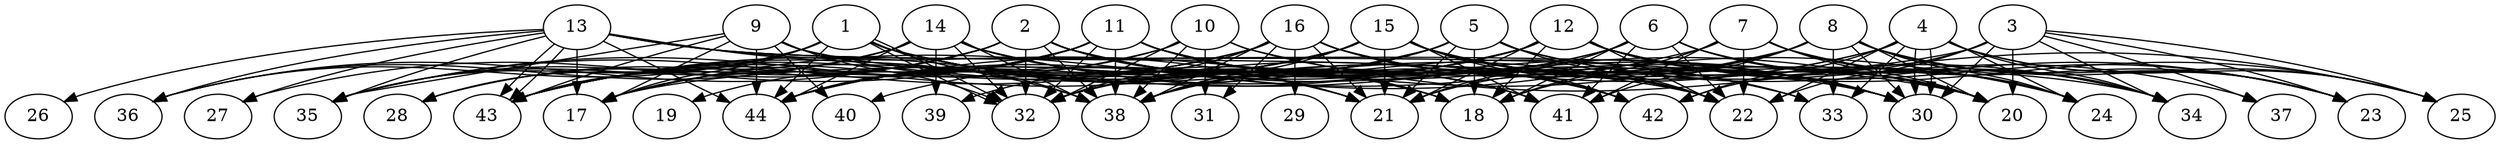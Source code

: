 // DAG (tier=3-complex, mode=compute, n=44, ccr=0.499, fat=0.808, density=0.703, regular=0.234, jump=0.336, mindata=1048576, maxdata=16777216)
// DAG automatically generated by daggen at Sun Aug 24 16:33:34 2025
// /home/ermia/Project/Environments/daggen/bin/daggen --dot --ccr 0.499 --fat 0.808 --regular 0.234 --density 0.703 --jump 0.336 --mindata 1048576 --maxdata 16777216 -n 44 
digraph G {
  1 [size="3736113872193387520", alpha="0.09", expect_size="1868056936096693760"]
  1 -> 17 [size ="1697678735966208"]
  1 -> 18 [size ="1697678735966208"]
  1 -> 21 [size ="1697678735966208"]
  1 -> 22 [size ="1697678735966208"]
  1 -> 28 [size ="1697678735966208"]
  1 -> 32 [size ="1697678735966208"]
  1 -> 32 [size ="1697678735966208"]
  1 -> 33 [size ="1697678735966208"]
  1 -> 35 [size ="1697678735966208"]
  1 -> 36 [size ="1697678735966208"]
  1 -> 38 [size ="1697678735966208"]
  1 -> 42 [size ="1697678735966208"]
  1 -> 43 [size ="1697678735966208"]
  1 -> 44 [size ="1697678735966208"]
  2 [size="2631254393441256210432", alpha="0.13", expect_size="1315627196720628105216"]
  2 -> 17 [size ="1524749662420992"]
  2 -> 18 [size ="1524749662420992"]
  2 -> 21 [size ="1524749662420992"]
  2 -> 24 [size ="1524749662420992"]
  2 -> 28 [size ="1524749662420992"]
  2 -> 30 [size ="1524749662420992"]
  2 -> 32 [size ="1524749662420992"]
  2 -> 35 [size ="1524749662420992"]
  2 -> 36 [size ="1524749662420992"]
  2 -> 38 [size ="1524749662420992"]
  2 -> 41 [size ="1524749662420992"]
  2 -> 42 [size ="1524749662420992"]
  3 [size="32579618475937366016", alpha="0.15", expect_size="16289809237968683008"]
  3 -> 17 [size ="81605729189888"]
  3 -> 20 [size ="81605729189888"]
  3 -> 22 [size ="81605729189888"]
  3 -> 23 [size ="81605729189888"]
  3 -> 25 [size ="81605729189888"]
  3 -> 30 [size ="81605729189888"]
  3 -> 34 [size ="81605729189888"]
  3 -> 37 [size ="81605729189888"]
  3 -> 42 [size ="81605729189888"]
  4 [size="565005536338260544", alpha="0.10", expect_size="282502768169130272"]
  4 -> 22 [size ="1153032423211008"]
  4 -> 23 [size ="1153032423211008"]
  4 -> 24 [size ="1153032423211008"]
  4 -> 25 [size ="1153032423211008"]
  4 -> 30 [size ="1153032423211008"]
  4 -> 30 [size ="1153032423211008"]
  4 -> 32 [size ="1153032423211008"]
  4 -> 33 [size ="1153032423211008"]
  4 -> 34 [size ="1153032423211008"]
  4 -> 38 [size ="1153032423211008"]
  4 -> 42 [size ="1153032423211008"]
  5 [size="1714805033258040320", alpha="0.20", expect_size="857402516629020160"]
  5 -> 18 [size ="2005752822628352"]
  5 -> 21 [size ="2005752822628352"]
  5 -> 22 [size ="2005752822628352"]
  5 -> 23 [size ="2005752822628352"]
  5 -> 24 [size ="2005752822628352"]
  5 -> 32 [size ="2005752822628352"]
  5 -> 37 [size ="2005752822628352"]
  5 -> 38 [size ="2005752822628352"]
  5 -> 43 [size ="2005752822628352"]
  5 -> 44 [size ="2005752822628352"]
  6 [size="14535950508917326", alpha="0.07", expect_size="7267975254458663"]
  6 -> 18 [size ="859284048969728"]
  6 -> 20 [size ="859284048969728"]
  6 -> 21 [size ="859284048969728"]
  6 -> 22 [size ="859284048969728"]
  6 -> 24 [size ="859284048969728"]
  6 -> 32 [size ="859284048969728"]
  6 -> 34 [size ="859284048969728"]
  6 -> 38 [size ="859284048969728"]
  6 -> 41 [size ="859284048969728"]
  7 [size="5104020324787568640", alpha="0.03", expect_size="2552010162393784320"]
  7 -> 17 [size ="1816889353306112"]
  7 -> 18 [size ="1816889353306112"]
  7 -> 20 [size ="1816889353306112"]
  7 -> 22 [size ="1816889353306112"]
  7 -> 23 [size ="1816889353306112"]
  7 -> 24 [size ="1816889353306112"]
  7 -> 41 [size ="1816889353306112"]
  8 [size="7987847890855000", alpha="0.06", expect_size="3993923945427500"]
  8 -> 18 [size ="543602769920000"]
  8 -> 20 [size ="543602769920000"]
  8 -> 21 [size ="543602769920000"]
  8 -> 23 [size ="543602769920000"]
  8 -> 24 [size ="543602769920000"]
  8 -> 25 [size ="543602769920000"]
  8 -> 30 [size ="543602769920000"]
  8 -> 33 [size ="543602769920000"]
  8 -> 34 [size ="543602769920000"]
  8 -> 41 [size ="543602769920000"]
  8 -> 44 [size ="543602769920000"]
  9 [size="4336901121816696320", alpha="0.12", expect_size="2168450560908348160"]
  9 -> 17 [size ="1494814721835008"]
  9 -> 18 [size ="1494814721835008"]
  9 -> 32 [size ="1494814721835008"]
  9 -> 34 [size ="1494814721835008"]
  9 -> 35 [size ="1494814721835008"]
  9 -> 40 [size ="1494814721835008"]
  9 -> 43 [size ="1494814721835008"]
  9 -> 44 [size ="1494814721835008"]
  10 [size="146250228908551584", alpha="0.05", expect_size="73125114454275792"]
  10 -> 22 [size ="57626725449728"]
  10 -> 25 [size ="57626725449728"]
  10 -> 31 [size ="57626725449728"]
  10 -> 32 [size ="57626725449728"]
  10 -> 38 [size ="57626725449728"]
  10 -> 43 [size ="57626725449728"]
  10 -> 44 [size ="57626725449728"]
  11 [size="2602967349211042304", alpha="0.14", expect_size="1301483674605521152"]
  11 -> 18 [size ="2233146904936448"]
  11 -> 19 [size ="2233146904936448"]
  11 -> 22 [size ="2233146904936448"]
  11 -> 27 [size ="2233146904936448"]
  11 -> 28 [size ="2233146904936448"]
  11 -> 30 [size ="2233146904936448"]
  11 -> 32 [size ="2233146904936448"]
  11 -> 33 [size ="2233146904936448"]
  11 -> 38 [size ="2233146904936448"]
  11 -> 41 [size ="2233146904936448"]
  11 -> 42 [size ="2233146904936448"]
  11 -> 43 [size ="2233146904936448"]
  11 -> 44 [size ="2233146904936448"]
  12 [size="3947626188543982", alpha="0.05", expect_size="1973813094271991"]
  12 -> 18 [size ="317794235187200"]
  12 -> 20 [size ="317794235187200"]
  12 -> 21 [size ="317794235187200"]
  12 -> 22 [size ="317794235187200"]
  12 -> 23 [size ="317794235187200"]
  12 -> 25 [size ="317794235187200"]
  12 -> 30 [size ="317794235187200"]
  12 -> 32 [size ="317794235187200"]
  12 -> 34 [size ="317794235187200"]
  12 -> 38 [size ="317794235187200"]
  12 -> 40 [size ="317794235187200"]
  12 -> 43 [size ="317794235187200"]
  12 -> 44 [size ="317794235187200"]
  13 [size="5825741479250859", alpha="0.17", expect_size="2912870739625429"]
  13 -> 17 [size ="205126841139200"]
  13 -> 20 [size ="205126841139200"]
  13 -> 21 [size ="205126841139200"]
  13 -> 22 [size ="205126841139200"]
  13 -> 26 [size ="205126841139200"]
  13 -> 27 [size ="205126841139200"]
  13 -> 30 [size ="205126841139200"]
  13 -> 35 [size ="205126841139200"]
  13 -> 36 [size ="205126841139200"]
  13 -> 38 [size ="205126841139200"]
  13 -> 43 [size ="205126841139200"]
  13 -> 43 [size ="205126841139200"]
  13 -> 44 [size ="205126841139200"]
  14 [size="1181400990413337600", alpha="0.08", expect_size="590700495206668800"]
  14 -> 20 [size ="689327361228800"]
  14 -> 21 [size ="689327361228800"]
  14 -> 30 [size ="689327361228800"]
  14 -> 32 [size ="689327361228800"]
  14 -> 35 [size ="689327361228800"]
  14 -> 36 [size ="689327361228800"]
  14 -> 38 [size ="689327361228800"]
  14 -> 39 [size ="689327361228800"]
  14 -> 41 [size ="689327361228800"]
  14 -> 43 [size ="689327361228800"]
  14 -> 44 [size ="689327361228800"]
  15 [size="1328295091726788352", alpha="0.18", expect_size="664147545863394176"]
  15 -> 17 [size ="482742546464768"]
  15 -> 20 [size ="482742546464768"]
  15 -> 21 [size ="482742546464768"]
  15 -> 22 [size ="482742546464768"]
  15 -> 30 [size ="482742546464768"]
  15 -> 33 [size ="482742546464768"]
  15 -> 34 [size ="482742546464768"]
  15 -> 35 [size ="482742546464768"]
  15 -> 38 [size ="482742546464768"]
  15 -> 39 [size ="482742546464768"]
  15 -> 41 [size ="482742546464768"]
  15 -> 42 [size ="482742546464768"]
  15 -> 43 [size ="482742546464768"]
  15 -> 44 [size ="482742546464768"]
  16 [size="37142174046446000", alpha="0.17", expect_size="18571087023223000"]
  16 -> 20 [size ="26938034880512"]
  16 -> 21 [size ="26938034880512"]
  16 -> 22 [size ="26938034880512"]
  16 -> 29 [size ="26938034880512"]
  16 -> 30 [size ="26938034880512"]
  16 -> 31 [size ="26938034880512"]
  16 -> 32 [size ="26938034880512"]
  16 -> 35 [size ="26938034880512"]
  16 -> 38 [size ="26938034880512"]
  16 -> 42 [size ="26938034880512"]
  16 -> 43 [size ="26938034880512"]
  16 -> 44 [size ="26938034880512"]
  17 [size="26972288884075656", alpha="0.10", expect_size="13486144442037828"]
  18 [size="91212921314345344", alpha="0.18", expect_size="45606460657172672"]
  19 [size="3559039436329058304", alpha="0.07", expect_size="1779519718164529152"]
  20 [size="2684302295883004772352", alpha="0.01", expect_size="1342151147941502386176"]
  21 [size="182374784239001408", alpha="0.13", expect_size="91187392119500704"]
  22 [size="414109342080786497536", alpha="0.17", expect_size="207054671040393248768"]
  23 [size="3631131246223949824", alpha="0.02", expect_size="1815565623111974912"]
  24 [size="2685450961370742", alpha="0.10", expect_size="1342725480685371"]
  25 [size="3536173237840535093248", alpha="0.16", expect_size="1768086618920267546624"]
  26 [size="4084135682043554", alpha="0.03", expect_size="2042067841021777"]
  27 [size="13428008202964258", alpha="0.06", expect_size="6714004101482129"]
  28 [size="17839470805772772", alpha="0.03", expect_size="8919735402886386"]
  29 [size="761864028598656", alpha="0.09", expect_size="380932014299328"]
  30 [size="1015685524526620288", alpha="0.08", expect_size="507842762263310144"]
  31 [size="782496899422723506176", alpha="0.12", expect_size="391248449711361753088"]
  32 [size="3058052137491838464", alpha="0.17", expect_size="1529026068745919232"]
  33 [size="892875118458789120", alpha="0.19", expect_size="446437559229394560"]
  34 [size="1920018521960103424", alpha="0.05", expect_size="960009260980051712"]
  35 [size="1288640901224272494592", alpha="0.13", expect_size="644320450612136247296"]
  36 [size="2866270080428515786752", alpha="0.18", expect_size="1433135040214257893376"]
  37 [size="244302219111192672", alpha="0.11", expect_size="122151109555596336"]
  38 [size="1552476626524324096", alpha="0.01", expect_size="776238313262162048"]
  39 [size="38296383023643872", alpha="0.13", expect_size="19148191511821936"]
  40 [size="88645416416106480", alpha="0.14", expect_size="44322708208053240"]
  41 [size="2751910309038915584000", alpha="0.13", expect_size="1375955154519457792000"]
  42 [size="1376571501534736640", alpha="0.02", expect_size="688285750767368320"]
  43 [size="552233427757665615872", alpha="0.06", expect_size="276116713878832807936"]
  44 [size="287989730045723672576", alpha="0.11", expect_size="143994865022861836288"]
}
